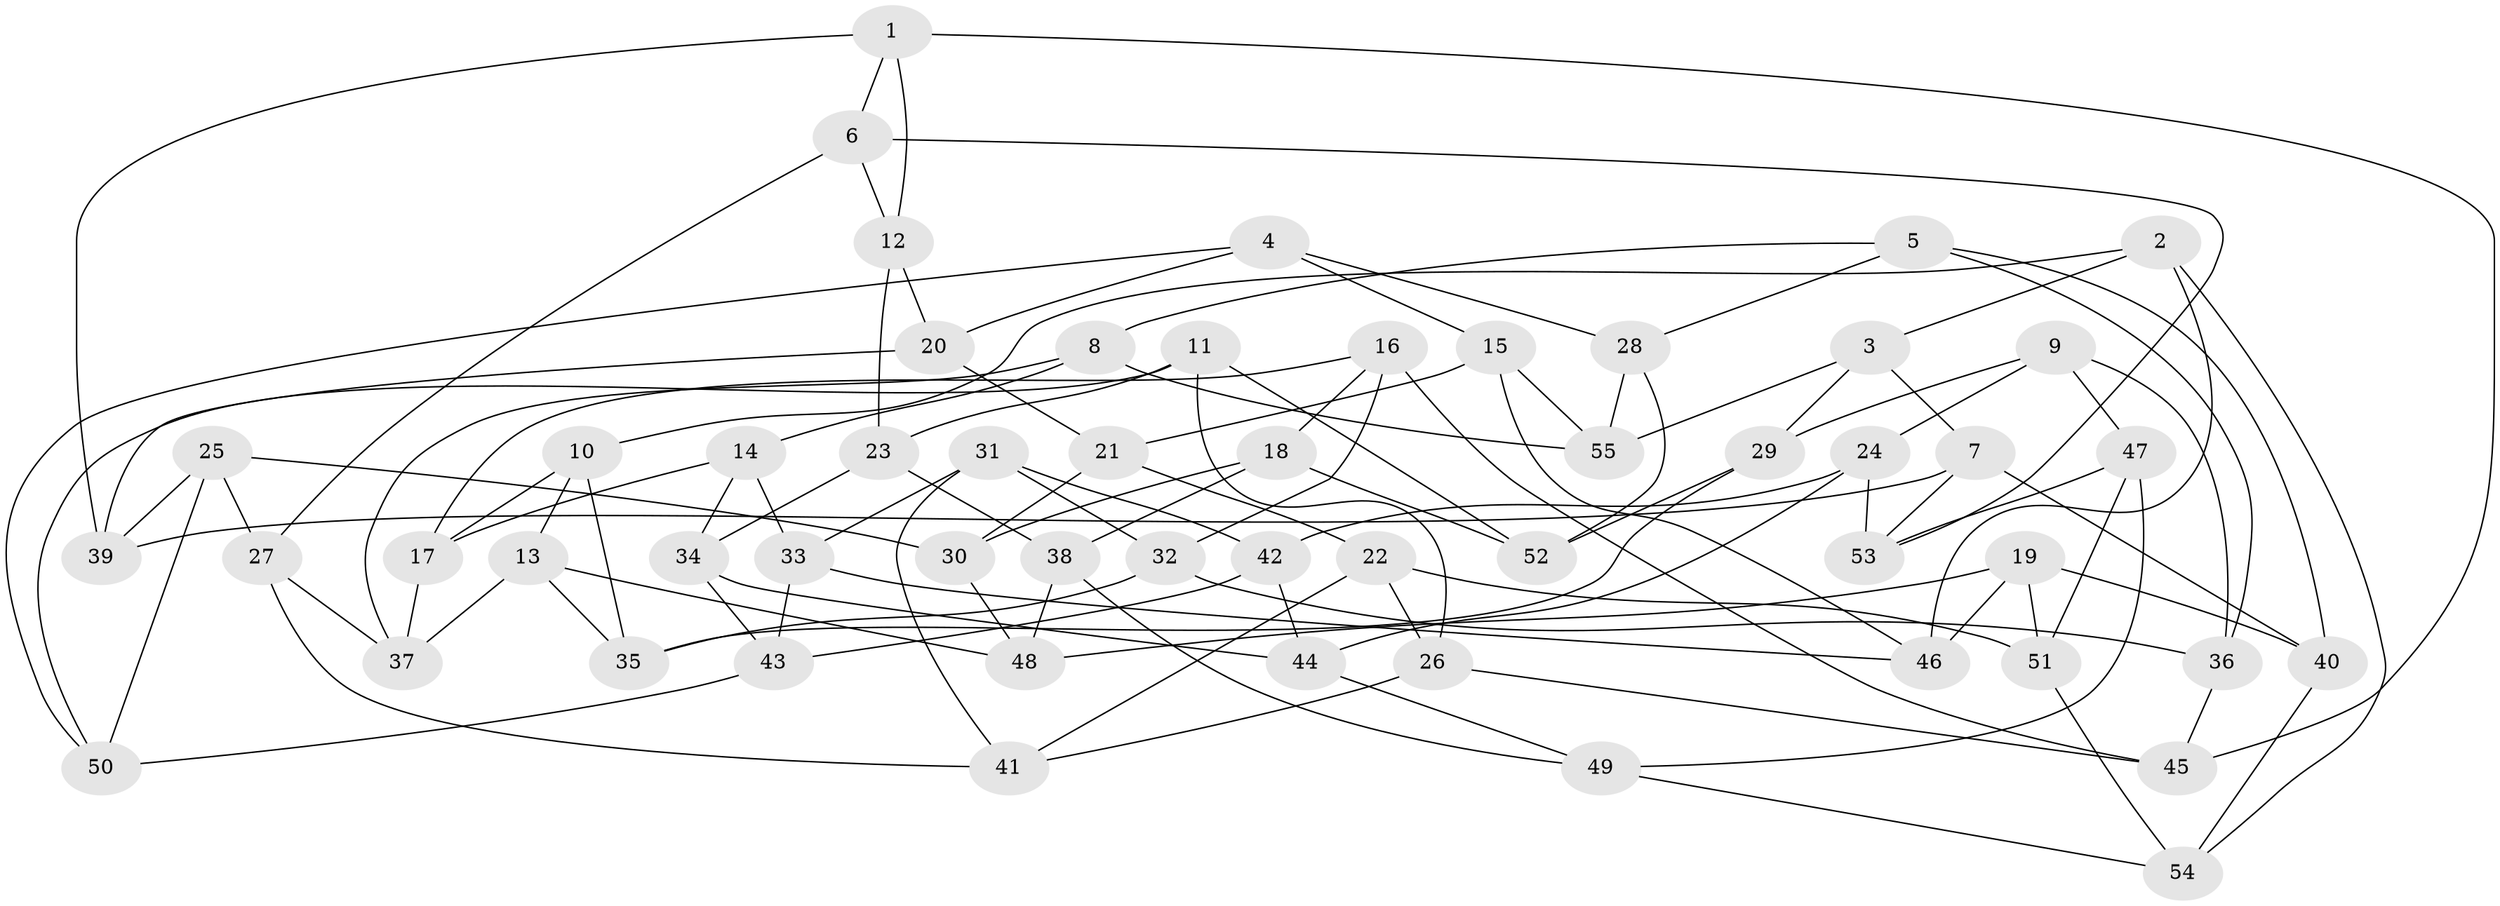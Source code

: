// Generated by graph-tools (version 1.1) at 2025/57/03/09/25 04:57:10]
// undirected, 55 vertices, 110 edges
graph export_dot {
graph [start="1"]
  node [color=gray90,style=filled];
  1;
  2;
  3;
  4;
  5;
  6;
  7;
  8;
  9;
  10;
  11;
  12;
  13;
  14;
  15;
  16;
  17;
  18;
  19;
  20;
  21;
  22;
  23;
  24;
  25;
  26;
  27;
  28;
  29;
  30;
  31;
  32;
  33;
  34;
  35;
  36;
  37;
  38;
  39;
  40;
  41;
  42;
  43;
  44;
  45;
  46;
  47;
  48;
  49;
  50;
  51;
  52;
  53;
  54;
  55;
  1 -- 12;
  1 -- 6;
  1 -- 39;
  1 -- 45;
  2 -- 10;
  2 -- 54;
  2 -- 3;
  2 -- 46;
  3 -- 7;
  3 -- 29;
  3 -- 55;
  4 -- 20;
  4 -- 15;
  4 -- 50;
  4 -- 28;
  5 -- 28;
  5 -- 40;
  5 -- 8;
  5 -- 36;
  6 -- 53;
  6 -- 27;
  6 -- 12;
  7 -- 39;
  7 -- 40;
  7 -- 53;
  8 -- 14;
  8 -- 37;
  8 -- 55;
  9 -- 47;
  9 -- 36;
  9 -- 24;
  9 -- 29;
  10 -- 17;
  10 -- 13;
  10 -- 35;
  11 -- 23;
  11 -- 26;
  11 -- 50;
  11 -- 52;
  12 -- 23;
  12 -- 20;
  13 -- 48;
  13 -- 37;
  13 -- 35;
  14 -- 34;
  14 -- 33;
  14 -- 17;
  15 -- 55;
  15 -- 21;
  15 -- 46;
  16 -- 32;
  16 -- 18;
  16 -- 45;
  16 -- 17;
  17 -- 37;
  18 -- 38;
  18 -- 52;
  18 -- 30;
  19 -- 51;
  19 -- 48;
  19 -- 40;
  19 -- 46;
  20 -- 39;
  20 -- 21;
  21 -- 30;
  21 -- 22;
  22 -- 51;
  22 -- 26;
  22 -- 41;
  23 -- 34;
  23 -- 38;
  24 -- 42;
  24 -- 44;
  24 -- 53;
  25 -- 30;
  25 -- 39;
  25 -- 50;
  25 -- 27;
  26 -- 45;
  26 -- 41;
  27 -- 41;
  27 -- 37;
  28 -- 55;
  28 -- 52;
  29 -- 52;
  29 -- 35;
  30 -- 48;
  31 -- 32;
  31 -- 42;
  31 -- 41;
  31 -- 33;
  32 -- 36;
  32 -- 35;
  33 -- 43;
  33 -- 46;
  34 -- 44;
  34 -- 43;
  36 -- 45;
  38 -- 48;
  38 -- 49;
  40 -- 54;
  42 -- 44;
  42 -- 43;
  43 -- 50;
  44 -- 49;
  47 -- 49;
  47 -- 53;
  47 -- 51;
  49 -- 54;
  51 -- 54;
}
